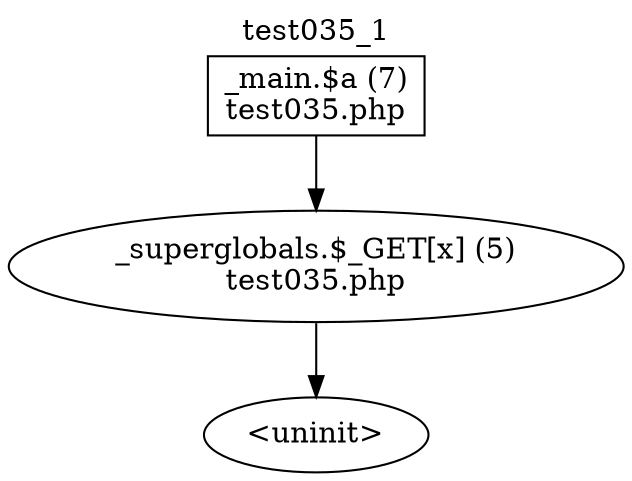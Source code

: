 digraph cfg {
  label="test035_1";
  labelloc=t;
  n1 [shape=box, label="_main.$a (7)\ntest035.php"];
  n2 [shape=ellipse, label="_superglobals.$_GET[x] (5)\ntest035.php"];
  n3 [shape=ellipse, label="<uninit>"];
  n1 -> n2;
  n2 -> n3;
}
